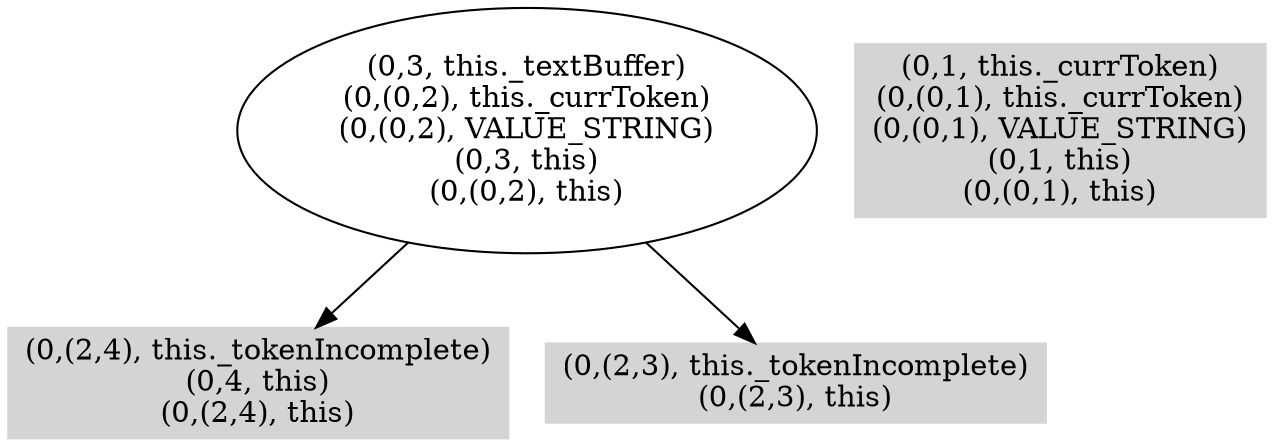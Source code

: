 digraph { 
41 [shape=box,style=filled,color=".0 .0 .83",label="(0,(2,4), this._tokenIncomplete)\n(0,4, this)\n(0,(2,4), this)"];
42 [shape=box,style=filled,color=".0 .0 .83",label="(0,(2,3), this._tokenIncomplete)\n(0,(2,3), this)"];
43 [label="(0,3, this._textBuffer)\n(0,(0,2), this._currToken)\n(0,(0,2), VALUE_STRING)\n(0,3, this)\n(0,(0,2), this)"];
44 [shape=box,style=filled,color=".0 .0 .83",label="(0,1, this._currToken)\n(0,(0,1), this._currToken)\n(0,(0,1), VALUE_STRING)\n(0,1, this)\n(0,(0,1), this)"];
43 -> 41;
43 -> 42;
}